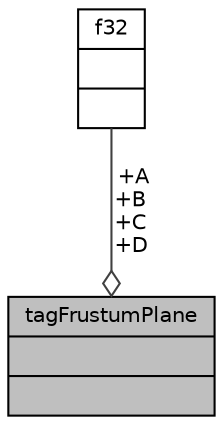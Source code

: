 digraph "tagFrustumPlane"
{
 // LATEX_PDF_SIZE
  edge [fontname="Helvetica",fontsize="10",labelfontname="Helvetica",labelfontsize="10"];
  node [fontname="Helvetica",fontsize="10",shape=record];
  Node1 [label="{tagFrustumPlane\n||}",height=0.2,width=0.4,color="black", fillcolor="grey75", style="filled", fontcolor="black",tooltip="Defines four points of a frustum plane"];
  Node2 -> Node1 [color="grey25",fontsize="10",style="solid",label=" +A\n+B\n+C\n+D" ,arrowhead="odiamond",fontname="Helvetica"];
  Node2 [label="{f32\n||}",height=0.2,width=0.4,color="black", fillcolor="white", style="filled",tooltip=" "];
}
